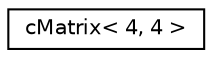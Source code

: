 digraph "Graphical Class Hierarchy"
{
  edge [fontname="Helvetica",fontsize="10",labelfontname="Helvetica",labelfontsize="10"];
  node [fontname="Helvetica",fontsize="10",shape=record];
  rankdir="LR";
  Node1 [label="cMatrix\< 4, 4 \>",height=0.2,width=0.4,color="black", fillcolor="white", style="filled",URL="$classc_matrix.html"];
}

